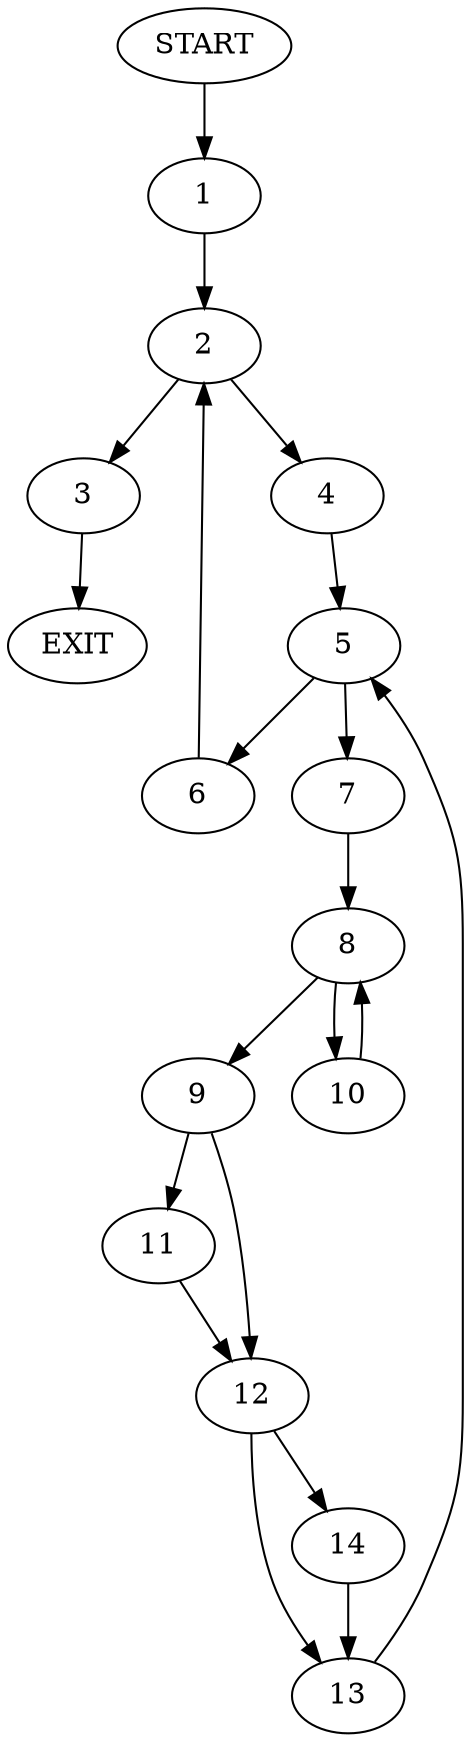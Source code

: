 digraph {
0 [label="START"]
15 [label="EXIT"]
0 -> 1
1 -> 2
2 -> 3
2 -> 4
3 -> 15
4 -> 5
5 -> 6
5 -> 7
7 -> 8
6 -> 2
8 -> 9
8 -> 10
9 -> 11
9 -> 12
10 -> 8
12 -> 13
12 -> 14
11 -> 12
14 -> 13
13 -> 5
}
